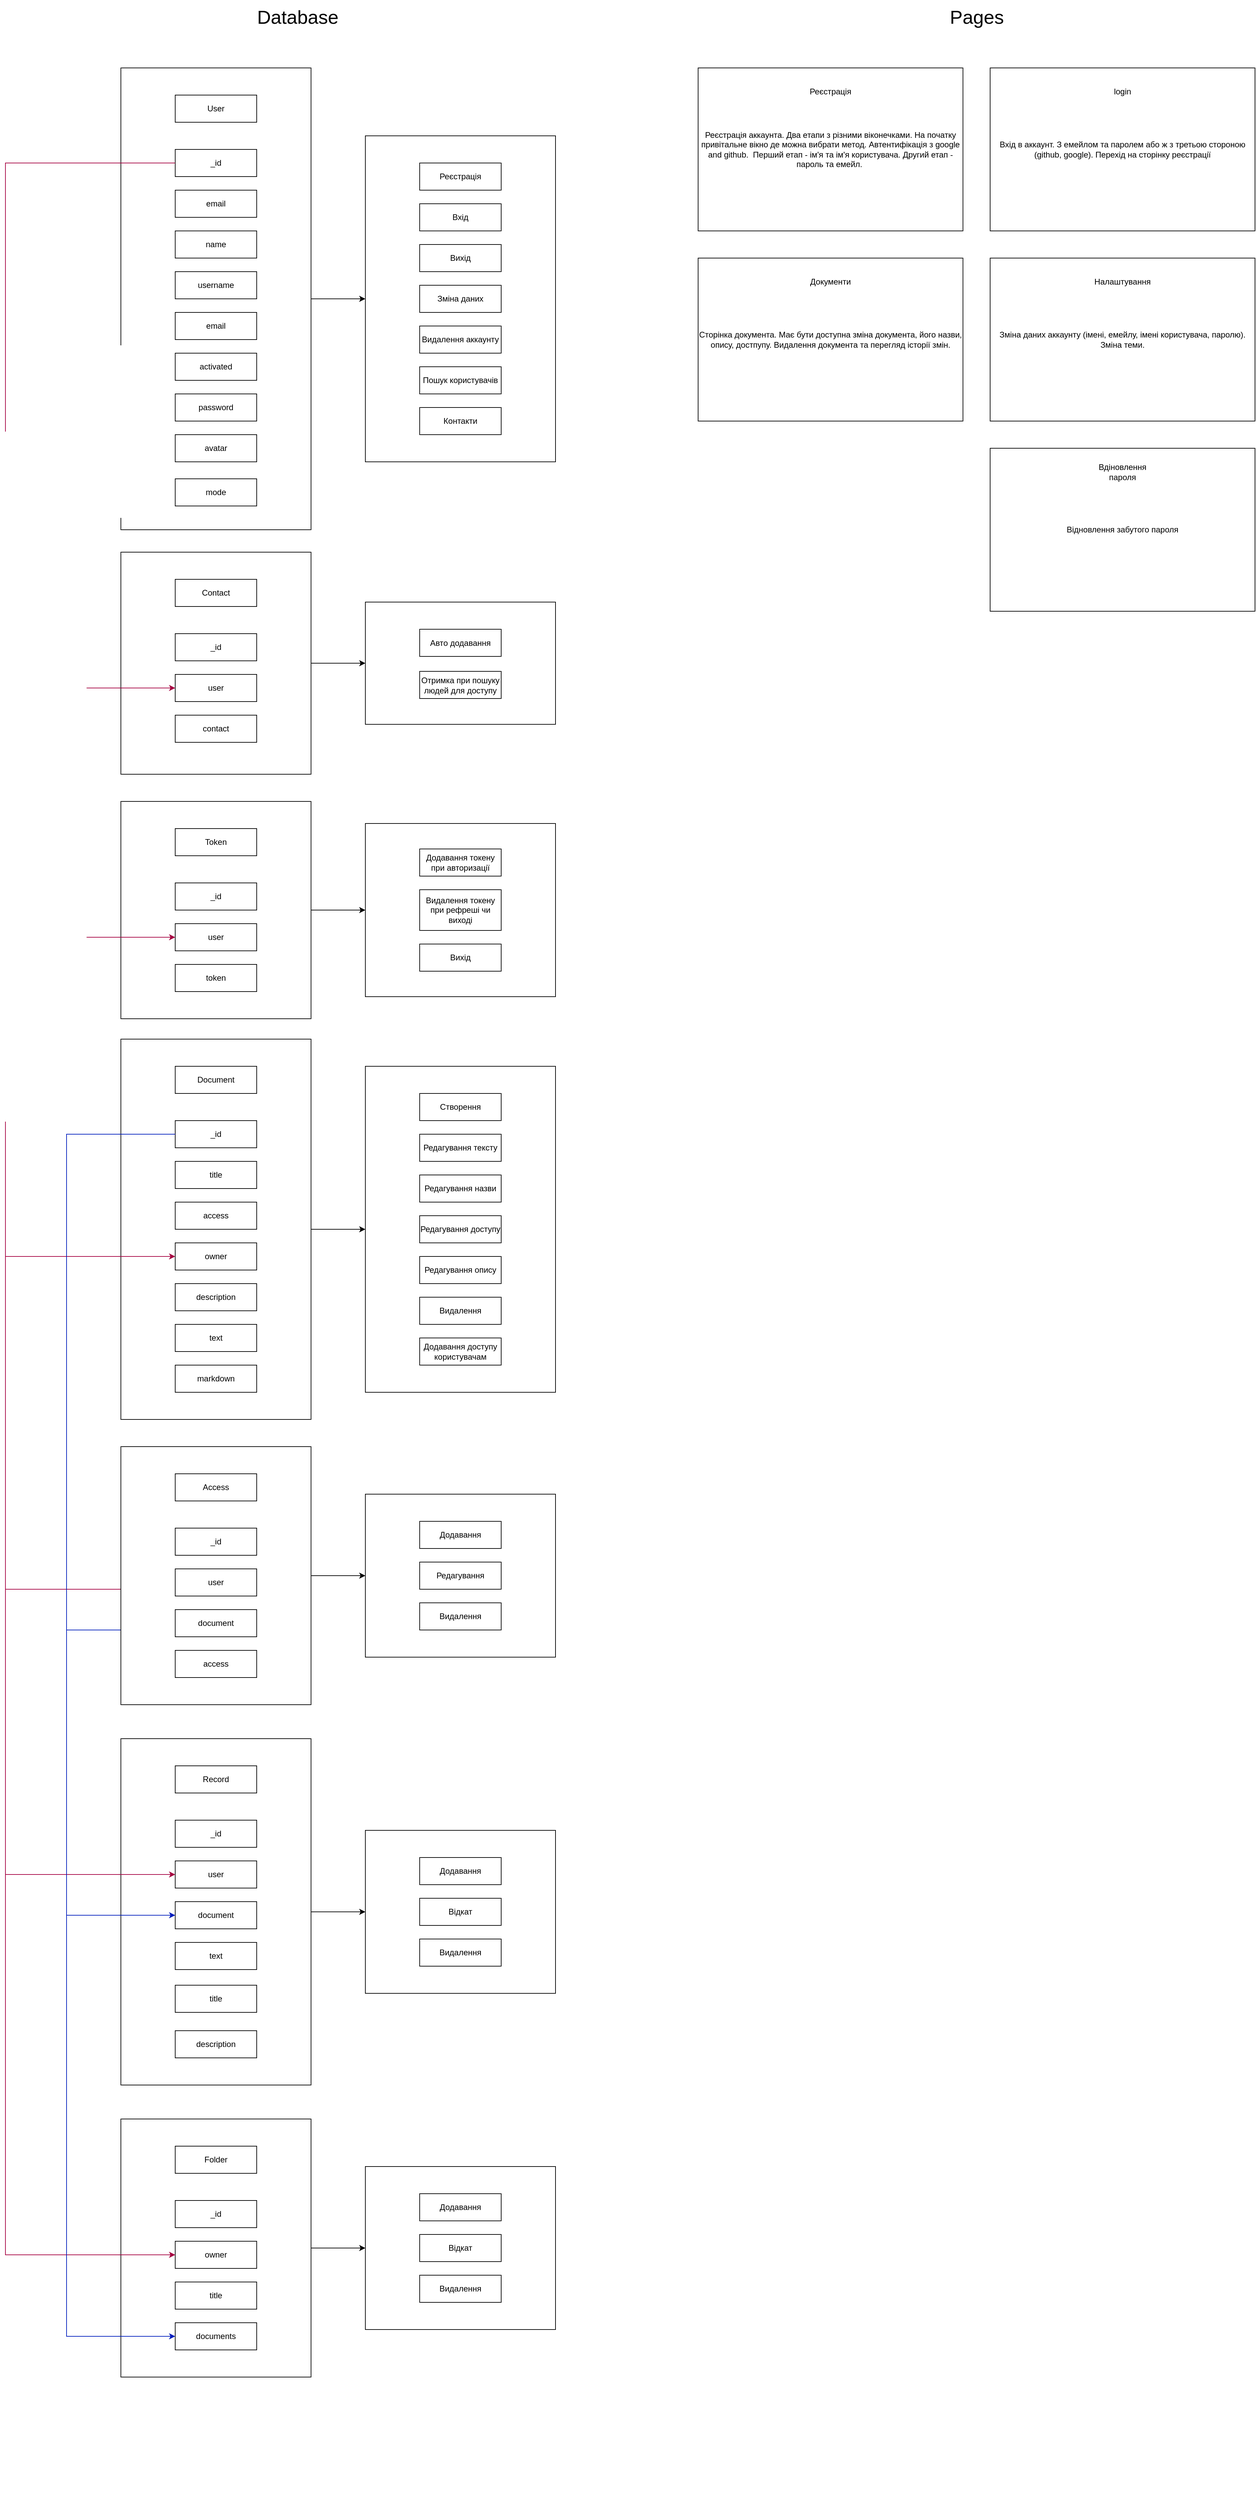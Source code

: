 <mxfile version="21.5.0" type="github">
  <diagram name="Сторінка-1" id="4nsPiJMsG7fjH1k0Aepe">
    <mxGraphModel dx="6077" dy="4074" grid="1" gridSize="10" guides="1" tooltips="1" connect="1" arrows="1" fold="1" page="1" pageScale="1" pageWidth="827" pageHeight="1169" math="0" shadow="0">
      <root>
        <mxCell id="0" />
        <mxCell id="1" parent="0" />
        <mxCell id="kGTJ_FDY-_hj6c9UGdYr-21" style="edgeStyle=orthogonalEdgeStyle;rounded=0;orthogonalLoop=1;jettySize=auto;html=1;exitX=1;exitY=0.5;exitDx=0;exitDy=0;entryX=0;entryY=0.5;entryDx=0;entryDy=0;" parent="1" source="kGTJ_FDY-_hj6c9UGdYr-20" target="kGTJ_FDY-_hj6c9UGdYr-18" edge="1">
          <mxGeometry relative="1" as="geometry" />
        </mxCell>
        <mxCell id="kGTJ_FDY-_hj6c9UGdYr-22" style="edgeStyle=orthogonalEdgeStyle;rounded=0;orthogonalLoop=1;jettySize=auto;html=1;exitX=1;exitY=0.5;exitDx=0;exitDy=0;entryX=0;entryY=0.5;entryDx=0;entryDy=0;" parent="1" source="kGTJ_FDY-_hj6c9UGdYr-23" target="kGTJ_FDY-_hj6c9UGdYr-24" edge="1">
          <mxGeometry relative="1" as="geometry" />
        </mxCell>
        <mxCell id="kGTJ_FDY-_hj6c9UGdYr-41" value="" style="group" parent="1" vertex="1" connectable="0">
          <mxGeometry x="200" y="180" width="280" height="480" as="geometry" />
        </mxCell>
        <mxCell id="kGTJ_FDY-_hj6c9UGdYr-18" value="" style="rounded=0;whiteSpace=wrap;html=1;" parent="kGTJ_FDY-_hj6c9UGdYr-41" vertex="1">
          <mxGeometry width="280" height="480" as="geometry" />
        </mxCell>
        <mxCell id="kGTJ_FDY-_hj6c9UGdYr-1" value="Реєстрація" style="rounded=0;whiteSpace=wrap;html=1;" parent="kGTJ_FDY-_hj6c9UGdYr-41" vertex="1">
          <mxGeometry x="80" y="40" width="120" height="40" as="geometry" />
        </mxCell>
        <mxCell id="kGTJ_FDY-_hj6c9UGdYr-2" value="Вхід" style="rounded=0;whiteSpace=wrap;html=1;" parent="kGTJ_FDY-_hj6c9UGdYr-41" vertex="1">
          <mxGeometry x="80" y="100" width="120" height="40" as="geometry" />
        </mxCell>
        <mxCell id="kGTJ_FDY-_hj6c9UGdYr-3" value="Вихід" style="rounded=0;whiteSpace=wrap;html=1;" parent="kGTJ_FDY-_hj6c9UGdYr-41" vertex="1">
          <mxGeometry x="80" y="160" width="120" height="40" as="geometry" />
        </mxCell>
        <mxCell id="kGTJ_FDY-_hj6c9UGdYr-4" value="Зміна даних" style="rounded=0;whiteSpace=wrap;html=1;" parent="kGTJ_FDY-_hj6c9UGdYr-41" vertex="1">
          <mxGeometry x="80" y="220" width="120" height="40" as="geometry" />
        </mxCell>
        <mxCell id="kGTJ_FDY-_hj6c9UGdYr-11" value="Пошук користувачів" style="rounded=0;whiteSpace=wrap;html=1;" parent="kGTJ_FDY-_hj6c9UGdYr-41" vertex="1">
          <mxGeometry x="80" y="340" width="120" height="40" as="geometry" />
        </mxCell>
        <mxCell id="kGTJ_FDY-_hj6c9UGdYr-15" value="Видалення аккаунту" style="rounded=0;whiteSpace=wrap;html=1;" parent="kGTJ_FDY-_hj6c9UGdYr-41" vertex="1">
          <mxGeometry x="80" y="280" width="120" height="40" as="geometry" />
        </mxCell>
        <mxCell id="kGTJ_FDY-_hj6c9UGdYr-16" value="Контакти" style="rounded=0;whiteSpace=wrap;html=1;" parent="kGTJ_FDY-_hj6c9UGdYr-41" vertex="1">
          <mxGeometry x="80" y="400" width="120" height="40" as="geometry" />
        </mxCell>
        <mxCell id="kGTJ_FDY-_hj6c9UGdYr-42" value="" style="group" parent="1" vertex="1" connectable="0">
          <mxGeometry x="-160" y="80" width="280" height="690" as="geometry" />
        </mxCell>
        <mxCell id="kGTJ_FDY-_hj6c9UGdYr-20" value="" style="rounded=0;whiteSpace=wrap;html=1;" parent="kGTJ_FDY-_hj6c9UGdYr-42" vertex="1">
          <mxGeometry width="280" height="680" as="geometry" />
        </mxCell>
        <mxCell id="kGTJ_FDY-_hj6c9UGdYr-5" value="User" style="rounded=0;whiteSpace=wrap;html=1;" parent="kGTJ_FDY-_hj6c9UGdYr-42" vertex="1">
          <mxGeometry x="80" y="40" width="120" height="40" as="geometry" />
        </mxCell>
        <mxCell id="kGTJ_FDY-_hj6c9UGdYr-6" value="email" style="rounded=0;whiteSpace=wrap;html=1;" parent="kGTJ_FDY-_hj6c9UGdYr-42" vertex="1">
          <mxGeometry x="80" y="180" width="120" height="40" as="geometry" />
        </mxCell>
        <mxCell id="kGTJ_FDY-_hj6c9UGdYr-7" value="name" style="rounded=0;whiteSpace=wrap;html=1;" parent="kGTJ_FDY-_hj6c9UGdYr-42" vertex="1">
          <mxGeometry x="80" y="240" width="120" height="40" as="geometry" />
        </mxCell>
        <mxCell id="kGTJ_FDY-_hj6c9UGdYr-8" value="username" style="rounded=0;whiteSpace=wrap;html=1;" parent="kGTJ_FDY-_hj6c9UGdYr-42" vertex="1">
          <mxGeometry x="80" y="300" width="120" height="40" as="geometry" />
        </mxCell>
        <mxCell id="kGTJ_FDY-_hj6c9UGdYr-9" value="email" style="rounded=0;whiteSpace=wrap;html=1;" parent="kGTJ_FDY-_hj6c9UGdYr-42" vertex="1">
          <mxGeometry x="80" y="360" width="120" height="40" as="geometry" />
        </mxCell>
        <mxCell id="kGTJ_FDY-_hj6c9UGdYr-10" value="activated" style="rounded=0;whiteSpace=wrap;html=1;" parent="kGTJ_FDY-_hj6c9UGdYr-42" vertex="1">
          <mxGeometry x="80" y="420" width="120" height="40" as="geometry" />
        </mxCell>
        <mxCell id="kGTJ_FDY-_hj6c9UGdYr-14" value="password" style="rounded=0;whiteSpace=wrap;html=1;" parent="kGTJ_FDY-_hj6c9UGdYr-42" vertex="1">
          <mxGeometry x="80" y="480" width="120" height="40" as="geometry" />
        </mxCell>
        <mxCell id="kGTJ_FDY-_hj6c9UGdYr-17" value="_id" style="rounded=0;whiteSpace=wrap;html=1;" parent="kGTJ_FDY-_hj6c9UGdYr-42" vertex="1">
          <mxGeometry x="80" y="120" width="120" height="40" as="geometry" />
        </mxCell>
        <mxCell id="kGTJ_FDY-_hj6c9UGdYr-40" value="avatar" style="rounded=0;whiteSpace=wrap;html=1;" parent="kGTJ_FDY-_hj6c9UGdYr-42" vertex="1">
          <mxGeometry x="80" y="540" width="120" height="40" as="geometry" />
        </mxCell>
        <mxCell id="kGTJ_FDY-_hj6c9UGdYr-98" value="mode" style="rounded=0;whiteSpace=wrap;html=1;" parent="kGTJ_FDY-_hj6c9UGdYr-42" vertex="1">
          <mxGeometry x="80" y="605" width="120" height="40" as="geometry" />
        </mxCell>
        <mxCell id="kGTJ_FDY-_hj6c9UGdYr-43" value="" style="group" parent="1" vertex="1" connectable="0">
          <mxGeometry x="200" y="866.5" width="280" height="180" as="geometry" />
        </mxCell>
        <mxCell id="kGTJ_FDY-_hj6c9UGdYr-24" value="" style="rounded=0;whiteSpace=wrap;html=1;" parent="kGTJ_FDY-_hj6c9UGdYr-43" vertex="1">
          <mxGeometry width="280" height="180" as="geometry" />
        </mxCell>
        <mxCell id="kGTJ_FDY-_hj6c9UGdYr-25" value="Авто додавання" style="rounded=0;whiteSpace=wrap;html=1;" parent="kGTJ_FDY-_hj6c9UGdYr-43" vertex="1">
          <mxGeometry x="80" y="40" width="120" height="40" as="geometry" />
        </mxCell>
        <mxCell id="kGTJ_FDY-_hj6c9UGdYr-157" value="Отримка при пошуку людей для доступу" style="rounded=0;whiteSpace=wrap;html=1;" parent="kGTJ_FDY-_hj6c9UGdYr-43" vertex="1">
          <mxGeometry x="80" y="102" width="120" height="40" as="geometry" />
        </mxCell>
        <mxCell id="kGTJ_FDY-_hj6c9UGdYr-44" value="" style="group" parent="1" vertex="1" connectable="0">
          <mxGeometry x="-160" y="793" width="280" height="327" as="geometry" />
        </mxCell>
        <mxCell id="kGTJ_FDY-_hj6c9UGdYr-23" value="" style="rounded=0;whiteSpace=wrap;html=1;" parent="kGTJ_FDY-_hj6c9UGdYr-44" vertex="1">
          <mxGeometry width="280" height="327" as="geometry" />
        </mxCell>
        <mxCell id="kGTJ_FDY-_hj6c9UGdYr-29" value="Contact" style="rounded=0;whiteSpace=wrap;html=1;" parent="kGTJ_FDY-_hj6c9UGdYr-44" vertex="1">
          <mxGeometry x="80" y="40" width="120" height="40" as="geometry" />
        </mxCell>
        <mxCell id="kGTJ_FDY-_hj6c9UGdYr-30" value="user" style="rounded=0;whiteSpace=wrap;html=1;" parent="kGTJ_FDY-_hj6c9UGdYr-44" vertex="1">
          <mxGeometry x="80" y="180" width="120" height="40" as="geometry" />
        </mxCell>
        <mxCell id="kGTJ_FDY-_hj6c9UGdYr-31" value="contact" style="rounded=0;whiteSpace=wrap;html=1;" parent="kGTJ_FDY-_hj6c9UGdYr-44" vertex="1">
          <mxGeometry x="80" y="240" width="120" height="40" as="geometry" />
        </mxCell>
        <mxCell id="kGTJ_FDY-_hj6c9UGdYr-39" value="_id" style="rounded=0;whiteSpace=wrap;html=1;" parent="kGTJ_FDY-_hj6c9UGdYr-44" vertex="1">
          <mxGeometry x="80" y="120" width="120" height="40" as="geometry" />
        </mxCell>
        <mxCell id="kGTJ_FDY-_hj6c9UGdYr-55" style="edgeStyle=orthogonalEdgeStyle;rounded=0;orthogonalLoop=1;jettySize=auto;html=1;exitX=1;exitY=0.5;exitDx=0;exitDy=0;entryX=0;entryY=0.5;entryDx=0;entryDy=0;" parent="1" source="kGTJ_FDY-_hj6c9UGdYr-66" target="kGTJ_FDY-_hj6c9UGdYr-57" edge="1">
          <mxGeometry relative="1" as="geometry" />
        </mxCell>
        <mxCell id="kGTJ_FDY-_hj6c9UGdYr-65" value="ac" style="group" parent="1" vertex="1" connectable="0">
          <mxGeometry x="-160" y="1160" width="280" height="620" as="geometry" />
        </mxCell>
        <mxCell id="kGTJ_FDY-_hj6c9UGdYr-66" value="" style="rounded=0;whiteSpace=wrap;html=1;" parent="kGTJ_FDY-_hj6c9UGdYr-65" vertex="1">
          <mxGeometry width="280" height="320" as="geometry" />
        </mxCell>
        <mxCell id="kGTJ_FDY-_hj6c9UGdYr-67" value="Token" style="rounded=0;whiteSpace=wrap;html=1;" parent="kGTJ_FDY-_hj6c9UGdYr-65" vertex="1">
          <mxGeometry x="80" y="40" width="120" height="40" as="geometry" />
        </mxCell>
        <mxCell id="kGTJ_FDY-_hj6c9UGdYr-68" value="user" style="rounded=0;whiteSpace=wrap;html=1;" parent="kGTJ_FDY-_hj6c9UGdYr-65" vertex="1">
          <mxGeometry x="80" y="180" width="120" height="40" as="geometry" />
        </mxCell>
        <mxCell id="kGTJ_FDY-_hj6c9UGdYr-69" value="token" style="rounded=0;whiteSpace=wrap;html=1;" parent="kGTJ_FDY-_hj6c9UGdYr-65" vertex="1">
          <mxGeometry x="80" y="240" width="120" height="40" as="geometry" />
        </mxCell>
        <mxCell id="kGTJ_FDY-_hj6c9UGdYr-74" value="_id" style="rounded=0;whiteSpace=wrap;html=1;" parent="kGTJ_FDY-_hj6c9UGdYr-65" vertex="1">
          <mxGeometry x="80" y="120" width="120" height="40" as="geometry" />
        </mxCell>
        <mxCell id="kGTJ_FDY-_hj6c9UGdYr-78" value="" style="group" parent="1" vertex="1" connectable="0">
          <mxGeometry x="200" y="1550" width="280" height="480" as="geometry" />
        </mxCell>
        <mxCell id="kGTJ_FDY-_hj6c9UGdYr-79" value="" style="rounded=0;whiteSpace=wrap;html=1;" parent="kGTJ_FDY-_hj6c9UGdYr-78" vertex="1">
          <mxGeometry width="280" height="480" as="geometry" />
        </mxCell>
        <mxCell id="kGTJ_FDY-_hj6c9UGdYr-80" value="Створення" style="rounded=0;whiteSpace=wrap;html=1;" parent="kGTJ_FDY-_hj6c9UGdYr-78" vertex="1">
          <mxGeometry x="80" y="40" width="120" height="40" as="geometry" />
        </mxCell>
        <mxCell id="kGTJ_FDY-_hj6c9UGdYr-81" value="Редагування тексту" style="rounded=0;whiteSpace=wrap;html=1;" parent="kGTJ_FDY-_hj6c9UGdYr-78" vertex="1">
          <mxGeometry x="80" y="100" width="120" height="40" as="geometry" />
        </mxCell>
        <mxCell id="kGTJ_FDY-_hj6c9UGdYr-82" value="Редагування назви" style="rounded=0;whiteSpace=wrap;html=1;" parent="kGTJ_FDY-_hj6c9UGdYr-78" vertex="1">
          <mxGeometry x="80" y="160" width="120" height="40" as="geometry" />
        </mxCell>
        <mxCell id="kGTJ_FDY-_hj6c9UGdYr-83" value="Редагування доступу" style="rounded=0;whiteSpace=wrap;html=1;" parent="kGTJ_FDY-_hj6c9UGdYr-78" vertex="1">
          <mxGeometry x="80" y="220" width="120" height="40" as="geometry" />
        </mxCell>
        <mxCell id="kGTJ_FDY-_hj6c9UGdYr-84" value="Видалення" style="rounded=0;whiteSpace=wrap;html=1;" parent="kGTJ_FDY-_hj6c9UGdYr-78" vertex="1">
          <mxGeometry x="80" y="340" width="120" height="40" as="geometry" />
        </mxCell>
        <mxCell id="kGTJ_FDY-_hj6c9UGdYr-85" value="Редагування опису" style="rounded=0;whiteSpace=wrap;html=1;" parent="kGTJ_FDY-_hj6c9UGdYr-78" vertex="1">
          <mxGeometry x="80" y="280" width="120" height="40" as="geometry" />
        </mxCell>
        <mxCell id="kGTJ_FDY-_hj6c9UGdYr-86" value="Додавання доступу користувачам" style="rounded=0;whiteSpace=wrap;html=1;" parent="kGTJ_FDY-_hj6c9UGdYr-78" vertex="1">
          <mxGeometry x="80" y="400" width="120" height="40" as="geometry" />
        </mxCell>
        <mxCell id="kGTJ_FDY-_hj6c9UGdYr-87" value="" style="group" parent="1" vertex="1" connectable="0">
          <mxGeometry x="-160" y="1510" width="280" height="620" as="geometry" />
        </mxCell>
        <mxCell id="kGTJ_FDY-_hj6c9UGdYr-88" value="" style="rounded=0;whiteSpace=wrap;html=1;" parent="kGTJ_FDY-_hj6c9UGdYr-87" vertex="1">
          <mxGeometry width="280" height="560" as="geometry" />
        </mxCell>
        <mxCell id="kGTJ_FDY-_hj6c9UGdYr-89" value="Document" style="rounded=0;whiteSpace=wrap;html=1;" parent="kGTJ_FDY-_hj6c9UGdYr-87" vertex="1">
          <mxGeometry x="80" y="40" width="120" height="40" as="geometry" />
        </mxCell>
        <mxCell id="kGTJ_FDY-_hj6c9UGdYr-90" value="title" style="rounded=0;whiteSpace=wrap;html=1;" parent="kGTJ_FDY-_hj6c9UGdYr-87" vertex="1">
          <mxGeometry x="80" y="180" width="120" height="40" as="geometry" />
        </mxCell>
        <mxCell id="kGTJ_FDY-_hj6c9UGdYr-91" value="access" style="rounded=0;whiteSpace=wrap;html=1;" parent="kGTJ_FDY-_hj6c9UGdYr-87" vertex="1">
          <mxGeometry x="80" y="240" width="120" height="40" as="geometry" />
        </mxCell>
        <mxCell id="kGTJ_FDY-_hj6c9UGdYr-92" value="owner" style="rounded=0;whiteSpace=wrap;html=1;" parent="kGTJ_FDY-_hj6c9UGdYr-87" vertex="1">
          <mxGeometry x="80" y="300" width="120" height="40" as="geometry" />
        </mxCell>
        <mxCell id="kGTJ_FDY-_hj6c9UGdYr-93" value="description" style="rounded=0;whiteSpace=wrap;html=1;" parent="kGTJ_FDY-_hj6c9UGdYr-87" vertex="1">
          <mxGeometry x="80" y="360" width="120" height="40" as="geometry" />
        </mxCell>
        <mxCell id="kGTJ_FDY-_hj6c9UGdYr-94" value="text" style="rounded=0;whiteSpace=wrap;html=1;" parent="kGTJ_FDY-_hj6c9UGdYr-87" vertex="1">
          <mxGeometry x="80" y="420" width="120" height="40" as="geometry" />
        </mxCell>
        <mxCell id="kGTJ_FDY-_hj6c9UGdYr-95" value="markdown" style="rounded=0;whiteSpace=wrap;html=1;" parent="kGTJ_FDY-_hj6c9UGdYr-87" vertex="1">
          <mxGeometry x="80" y="480" width="120" height="40" as="geometry" />
        </mxCell>
        <mxCell id="kGTJ_FDY-_hj6c9UGdYr-96" value="_id" style="rounded=0;whiteSpace=wrap;html=1;" parent="kGTJ_FDY-_hj6c9UGdYr-87" vertex="1">
          <mxGeometry x="80" y="120" width="120" height="40" as="geometry" />
        </mxCell>
        <mxCell id="kGTJ_FDY-_hj6c9UGdYr-77" style="edgeStyle=orthogonalEdgeStyle;rounded=0;orthogonalLoop=1;jettySize=auto;html=1;exitX=1;exitY=0.5;exitDx=0;exitDy=0;entryX=0;entryY=0.5;entryDx=0;entryDy=0;" parent="1" source="kGTJ_FDY-_hj6c9UGdYr-88" target="kGTJ_FDY-_hj6c9UGdYr-79" edge="1">
          <mxGeometry relative="1" as="geometry" />
        </mxCell>
        <mxCell id="kGTJ_FDY-_hj6c9UGdYr-103" value="" style="group" parent="1" vertex="1" connectable="0">
          <mxGeometry x="200" y="1192.5" width="280" height="255" as="geometry" />
        </mxCell>
        <mxCell id="kGTJ_FDY-_hj6c9UGdYr-57" value="" style="rounded=0;whiteSpace=wrap;html=1;" parent="kGTJ_FDY-_hj6c9UGdYr-103" vertex="1">
          <mxGeometry width="280" height="255" as="geometry" />
        </mxCell>
        <mxCell id="kGTJ_FDY-_hj6c9UGdYr-58" value="Додавання токену при авторизації" style="rounded=0;whiteSpace=wrap;html=1;" parent="kGTJ_FDY-_hj6c9UGdYr-103" vertex="1">
          <mxGeometry x="80" y="37.5" width="120" height="40" as="geometry" />
        </mxCell>
        <mxCell id="kGTJ_FDY-_hj6c9UGdYr-59" value="Видалення токену при рефреші чи виході" style="rounded=0;whiteSpace=wrap;html=1;" parent="kGTJ_FDY-_hj6c9UGdYr-103" vertex="1">
          <mxGeometry x="80" y="97.5" width="120" height="60" as="geometry" />
        </mxCell>
        <mxCell id="kGTJ_FDY-_hj6c9UGdYr-60" value="Вихід" style="rounded=0;whiteSpace=wrap;html=1;" parent="kGTJ_FDY-_hj6c9UGdYr-103" vertex="1">
          <mxGeometry x="80" y="177.5" width="120" height="40" as="geometry" />
        </mxCell>
        <mxCell id="kGTJ_FDY-_hj6c9UGdYr-124" style="edgeStyle=orthogonalEdgeStyle;rounded=0;orthogonalLoop=1;jettySize=auto;html=1;exitX=0;exitY=0.5;exitDx=0;exitDy=0;entryX=0;entryY=0.5;entryDx=0;entryDy=0;fillColor=#d80073;strokeColor=#A50040;" parent="1" source="kGTJ_FDY-_hj6c9UGdYr-17" target="kGTJ_FDY-_hj6c9UGdYr-30" edge="1">
          <mxGeometry relative="1" as="geometry">
            <Array as="points">
              <mxPoint x="-330" y="220" />
              <mxPoint x="-330" y="993" />
            </Array>
          </mxGeometry>
        </mxCell>
        <mxCell id="kGTJ_FDY-_hj6c9UGdYr-125" style="edgeStyle=orthogonalEdgeStyle;rounded=0;orthogonalLoop=1;jettySize=auto;html=1;exitX=0;exitY=0.5;exitDx=0;exitDy=0;entryX=0;entryY=0.5;entryDx=0;entryDy=0;fillColor=#d80073;strokeColor=#A50040;" parent="1" source="kGTJ_FDY-_hj6c9UGdYr-17" target="kGTJ_FDY-_hj6c9UGdYr-68" edge="1">
          <mxGeometry relative="1" as="geometry">
            <Array as="points">
              <mxPoint x="-330" y="220" />
              <mxPoint x="-330" y="1360" />
            </Array>
          </mxGeometry>
        </mxCell>
        <mxCell id="kGTJ_FDY-_hj6c9UGdYr-126" style="edgeStyle=orthogonalEdgeStyle;rounded=0;orthogonalLoop=1;jettySize=auto;html=1;exitX=0;exitY=0.5;exitDx=0;exitDy=0;entryX=0;entryY=0.5;entryDx=0;entryDy=0;fillColor=#d80073;strokeColor=#A50040;" parent="1" source="kGTJ_FDY-_hj6c9UGdYr-17" target="kGTJ_FDY-_hj6c9UGdYr-92" edge="1">
          <mxGeometry relative="1" as="geometry">
            <Array as="points">
              <mxPoint x="-330" y="220" />
              <mxPoint x="-330" y="1830" />
            </Array>
          </mxGeometry>
        </mxCell>
        <mxCell id="kGTJ_FDY-_hj6c9UGdYr-127" style="edgeStyle=orthogonalEdgeStyle;rounded=0;orthogonalLoop=1;jettySize=auto;html=1;exitX=0;exitY=0.5;exitDx=0;exitDy=0;entryX=0;entryY=0.5;entryDx=0;entryDy=0;fillColor=#d80073;strokeColor=#A50040;" parent="1" source="kGTJ_FDY-_hj6c9UGdYr-17" target="kGTJ_FDY-_hj6c9UGdYr-116" edge="1">
          <mxGeometry relative="1" as="geometry">
            <Array as="points">
              <mxPoint x="-330" y="220" />
              <mxPoint x="-330" y="2320" />
            </Array>
          </mxGeometry>
        </mxCell>
        <mxCell id="kGTJ_FDY-_hj6c9UGdYr-128" style="edgeStyle=orthogonalEdgeStyle;rounded=0;orthogonalLoop=1;jettySize=auto;html=1;exitX=0;exitY=0.5;exitDx=0;exitDy=0;entryX=0;entryY=0.5;entryDx=0;entryDy=0;fillColor=#0050ef;strokeColor=#001DBC;" parent="1" source="kGTJ_FDY-_hj6c9UGdYr-96" target="kGTJ_FDY-_hj6c9UGdYr-117" edge="1">
          <mxGeometry relative="1" as="geometry">
            <Array as="points">
              <mxPoint x="-240" y="1650" />
              <mxPoint x="-240" y="2380" />
            </Array>
          </mxGeometry>
        </mxCell>
        <mxCell id="kGTJ_FDY-_hj6c9UGdYr-123" style="edgeStyle=orthogonalEdgeStyle;rounded=0;orthogonalLoop=1;jettySize=auto;html=1;exitX=1;exitY=0.5;exitDx=0;exitDy=0;entryX=0;entryY=0.5;entryDx=0;entryDy=0;" parent="1" source="kGTJ_FDY-_hj6c9UGdYr-114" target="kGTJ_FDY-_hj6c9UGdYr-105" edge="1">
          <mxGeometry relative="1" as="geometry" />
        </mxCell>
        <mxCell id="kGTJ_FDY-_hj6c9UGdYr-139" style="edgeStyle=orthogonalEdgeStyle;rounded=0;orthogonalLoop=1;jettySize=auto;html=1;exitX=1;exitY=0.5;exitDx=0;exitDy=0;entryX=0;entryY=0.5;entryDx=0;entryDy=0;" parent="1" source="kGTJ_FDY-_hj6c9UGdYr-133" target="kGTJ_FDY-_hj6c9UGdYr-129" edge="1">
          <mxGeometry relative="1" as="geometry" />
        </mxCell>
        <mxCell id="kGTJ_FDY-_hj6c9UGdYr-143" value="" style="group" parent="1" vertex="1" connectable="0">
          <mxGeometry x="200" y="2675" width="280" height="240" as="geometry" />
        </mxCell>
        <mxCell id="kGTJ_FDY-_hj6c9UGdYr-129" value="" style="rounded=0;whiteSpace=wrap;html=1;" parent="kGTJ_FDY-_hj6c9UGdYr-143" vertex="1">
          <mxGeometry width="280" height="240" as="geometry" />
        </mxCell>
        <mxCell id="kGTJ_FDY-_hj6c9UGdYr-130" value="Додавання" style="rounded=0;whiteSpace=wrap;html=1;" parent="kGTJ_FDY-_hj6c9UGdYr-143" vertex="1">
          <mxGeometry x="80" y="40" width="120" height="40" as="geometry" />
        </mxCell>
        <mxCell id="kGTJ_FDY-_hj6c9UGdYr-131" value="Відкат" style="rounded=0;whiteSpace=wrap;html=1;" parent="kGTJ_FDY-_hj6c9UGdYr-143" vertex="1">
          <mxGeometry x="80" y="100" width="120" height="40" as="geometry" />
        </mxCell>
        <mxCell id="kGTJ_FDY-_hj6c9UGdYr-132" value="Видалення" style="rounded=0;whiteSpace=wrap;html=1;" parent="kGTJ_FDY-_hj6c9UGdYr-143" vertex="1">
          <mxGeometry x="80" y="160" width="120" height="40" as="geometry" />
        </mxCell>
        <mxCell id="kGTJ_FDY-_hj6c9UGdYr-144" value="" style="group" parent="1" vertex="1" connectable="0">
          <mxGeometry x="-160" y="2540" width="280" height="560" as="geometry" />
        </mxCell>
        <mxCell id="kGTJ_FDY-_hj6c9UGdYr-140" value="markdown" style="rounded=0;whiteSpace=wrap;html=1;" parent="kGTJ_FDY-_hj6c9UGdYr-144" vertex="1">
          <mxGeometry x="80" y="370" width="120" height="40" as="geometry" />
        </mxCell>
        <mxCell id="kGTJ_FDY-_hj6c9UGdYr-141" value="title" style="rounded=0;whiteSpace=wrap;html=1;" parent="kGTJ_FDY-_hj6c9UGdYr-144" vertex="1">
          <mxGeometry x="80" y="430" width="120" height="40" as="geometry" />
        </mxCell>
        <mxCell id="kGTJ_FDY-_hj6c9UGdYr-133" value="" style="rounded=0;whiteSpace=wrap;html=1;" parent="kGTJ_FDY-_hj6c9UGdYr-144" vertex="1">
          <mxGeometry width="280" height="510" as="geometry" />
        </mxCell>
        <mxCell id="kGTJ_FDY-_hj6c9UGdYr-134" value="Record" style="rounded=0;whiteSpace=wrap;html=1;" parent="kGTJ_FDY-_hj6c9UGdYr-144" vertex="1">
          <mxGeometry x="80" y="40" width="120" height="40" as="geometry" />
        </mxCell>
        <mxCell id="kGTJ_FDY-_hj6c9UGdYr-135" value="user" style="rounded=0;whiteSpace=wrap;html=1;" parent="kGTJ_FDY-_hj6c9UGdYr-144" vertex="1">
          <mxGeometry x="80" y="180" width="120" height="40" as="geometry" />
        </mxCell>
        <mxCell id="kGTJ_FDY-_hj6c9UGdYr-136" value="document" style="rounded=0;whiteSpace=wrap;html=1;" parent="kGTJ_FDY-_hj6c9UGdYr-144" vertex="1">
          <mxGeometry x="80" y="240" width="120" height="40" as="geometry" />
        </mxCell>
        <mxCell id="kGTJ_FDY-_hj6c9UGdYr-137" value="text" style="rounded=0;whiteSpace=wrap;html=1;" parent="kGTJ_FDY-_hj6c9UGdYr-144" vertex="1">
          <mxGeometry x="80" y="300" width="120" height="40" as="geometry" />
        </mxCell>
        <mxCell id="kGTJ_FDY-_hj6c9UGdYr-138" value="_id" style="rounded=0;whiteSpace=wrap;html=1;" parent="kGTJ_FDY-_hj6c9UGdYr-144" vertex="1">
          <mxGeometry x="80" y="120" width="120" height="40" as="geometry" />
        </mxCell>
        <mxCell id="kGTJ_FDY-_hj6c9UGdYr-147" value="title" style="rounded=0;whiteSpace=wrap;html=1;" parent="kGTJ_FDY-_hj6c9UGdYr-144" vertex="1">
          <mxGeometry x="80" y="363" width="120" height="40" as="geometry" />
        </mxCell>
        <mxCell id="kGTJ_FDY-_hj6c9UGdYr-151" value="description" style="rounded=0;whiteSpace=wrap;html=1;" parent="kGTJ_FDY-_hj6c9UGdYr-144" vertex="1">
          <mxGeometry x="80" y="430" width="120" height="40" as="geometry" />
        </mxCell>
        <mxCell id="kGTJ_FDY-_hj6c9UGdYr-145" value="" style="group" parent="1" vertex="1" connectable="0">
          <mxGeometry x="200" y="2180" width="280" height="240" as="geometry" />
        </mxCell>
        <mxCell id="kGTJ_FDY-_hj6c9UGdYr-105" value="" style="rounded=0;whiteSpace=wrap;html=1;" parent="kGTJ_FDY-_hj6c9UGdYr-145" vertex="1">
          <mxGeometry width="280" height="240" as="geometry" />
        </mxCell>
        <mxCell id="kGTJ_FDY-_hj6c9UGdYr-106" value="Додавання" style="rounded=0;whiteSpace=wrap;html=1;" parent="kGTJ_FDY-_hj6c9UGdYr-145" vertex="1">
          <mxGeometry x="80" y="40" width="120" height="40" as="geometry" />
        </mxCell>
        <mxCell id="kGTJ_FDY-_hj6c9UGdYr-107" value="Редагування" style="rounded=0;whiteSpace=wrap;html=1;" parent="kGTJ_FDY-_hj6c9UGdYr-145" vertex="1">
          <mxGeometry x="80" y="100" width="120" height="40" as="geometry" />
        </mxCell>
        <mxCell id="kGTJ_FDY-_hj6c9UGdYr-108" value="Видалення" style="rounded=0;whiteSpace=wrap;html=1;" parent="kGTJ_FDY-_hj6c9UGdYr-145" vertex="1">
          <mxGeometry x="80" y="160" width="120" height="40" as="geometry" />
        </mxCell>
        <mxCell id="kGTJ_FDY-_hj6c9UGdYr-146" value="" style="group" parent="1" vertex="1" connectable="0">
          <mxGeometry x="-160" y="2110" width="280" height="380" as="geometry" />
        </mxCell>
        <mxCell id="kGTJ_FDY-_hj6c9UGdYr-114" value="" style="rounded=0;whiteSpace=wrap;html=1;" parent="kGTJ_FDY-_hj6c9UGdYr-146" vertex="1">
          <mxGeometry width="280" height="380" as="geometry" />
        </mxCell>
        <mxCell id="kGTJ_FDY-_hj6c9UGdYr-115" value="Access" style="rounded=0;whiteSpace=wrap;html=1;" parent="kGTJ_FDY-_hj6c9UGdYr-146" vertex="1">
          <mxGeometry x="80" y="40" width="120" height="40" as="geometry" />
        </mxCell>
        <mxCell id="kGTJ_FDY-_hj6c9UGdYr-116" value="user" style="rounded=0;whiteSpace=wrap;html=1;" parent="kGTJ_FDY-_hj6c9UGdYr-146" vertex="1">
          <mxGeometry x="80" y="180" width="120" height="40" as="geometry" />
        </mxCell>
        <mxCell id="kGTJ_FDY-_hj6c9UGdYr-117" value="document" style="rounded=0;whiteSpace=wrap;html=1;" parent="kGTJ_FDY-_hj6c9UGdYr-146" vertex="1">
          <mxGeometry x="80" y="240" width="120" height="40" as="geometry" />
        </mxCell>
        <mxCell id="kGTJ_FDY-_hj6c9UGdYr-118" value="access" style="rounded=0;whiteSpace=wrap;html=1;" parent="kGTJ_FDY-_hj6c9UGdYr-146" vertex="1">
          <mxGeometry x="80" y="300" width="120" height="40" as="geometry" />
        </mxCell>
        <mxCell id="kGTJ_FDY-_hj6c9UGdYr-122" value="_id" style="rounded=0;whiteSpace=wrap;html=1;" parent="kGTJ_FDY-_hj6c9UGdYr-146" vertex="1">
          <mxGeometry x="80" y="120" width="120" height="40" as="geometry" />
        </mxCell>
        <mxCell id="kGTJ_FDY-_hj6c9UGdYr-152" style="edgeStyle=orthogonalEdgeStyle;rounded=0;orthogonalLoop=1;jettySize=auto;html=1;exitX=0;exitY=0.5;exitDx=0;exitDy=0;entryX=0;entryY=0.5;entryDx=0;entryDy=0;fillColor=#d80073;strokeColor=#A50040;" parent="1" source="kGTJ_FDY-_hj6c9UGdYr-17" target="kGTJ_FDY-_hj6c9UGdYr-135" edge="1">
          <mxGeometry relative="1" as="geometry">
            <Array as="points">
              <mxPoint x="-330" y="220" />
              <mxPoint x="-330" y="2740" />
            </Array>
          </mxGeometry>
        </mxCell>
        <mxCell id="kGTJ_FDY-_hj6c9UGdYr-153" style="edgeStyle=orthogonalEdgeStyle;rounded=0;orthogonalLoop=1;jettySize=auto;html=1;exitX=0;exitY=0.5;exitDx=0;exitDy=0;entryX=0;entryY=0.5;entryDx=0;entryDy=0;fillColor=#0050ef;strokeColor=#001DBC;" parent="1" source="kGTJ_FDY-_hj6c9UGdYr-96" target="kGTJ_FDY-_hj6c9UGdYr-136" edge="1">
          <mxGeometry relative="1" as="geometry">
            <Array as="points">
              <mxPoint x="-240" y="1650" />
              <mxPoint x="-240" y="2800" />
            </Array>
          </mxGeometry>
        </mxCell>
        <mxCell id="kGTJ_FDY-_hj6c9UGdYr-154" value="Database" style="text;html=1;align=center;verticalAlign=middle;resizable=0;points=[];autosize=1;strokeColor=none;fillColor=none;strokeWidth=7;fontSize=28;" parent="1" vertex="1">
          <mxGeometry x="30" y="-20" width="140" height="50" as="geometry" />
        </mxCell>
        <mxCell id="kGTJ_FDY-_hj6c9UGdYr-155" value="Pages" style="text;html=1;align=center;verticalAlign=middle;resizable=0;points=[];autosize=1;strokeColor=none;fillColor=none;strokeWidth=7;fontSize=28;" parent="1" vertex="1">
          <mxGeometry x="1050" y="-20" width="100" height="50" as="geometry" />
        </mxCell>
        <mxCell id="kGTJ_FDY-_hj6c9UGdYr-182" value="Вхід в аккаунт. З емейлом та паролем або ж з третьою стороною (github, google). Перехід на сторінку реєстрації" style="rounded=0;whiteSpace=wrap;html=1;" parent="1" vertex="1">
          <mxGeometry x="1120" y="80" width="390" height="240" as="geometry" />
        </mxCell>
        <mxCell id="kGTJ_FDY-_hj6c9UGdYr-183" value="login" style="text;html=1;strokeColor=none;fillColor=none;align=center;verticalAlign=middle;whiteSpace=wrap;rounded=0;" parent="1" vertex="1">
          <mxGeometry x="1285" y="100" width="60" height="30" as="geometry" />
        </mxCell>
        <mxCell id="kGTJ_FDY-_hj6c9UGdYr-184" value="Реєстрація аккаунта. Два етапи з різними віконечками. На початку привітальне вікно де можна вибрати метод. Автентифікація з google and github.&amp;nbsp; Перший етап - ім&#39;я та ім&#39;я користувача. Другий етап - пароль та емейл.&amp;nbsp;" style="rounded=0;whiteSpace=wrap;html=1;" parent="1" vertex="1">
          <mxGeometry x="690" y="80" width="390" height="240" as="geometry" />
        </mxCell>
        <mxCell id="kGTJ_FDY-_hj6c9UGdYr-185" value="Реєстрація" style="text;html=1;strokeColor=none;fillColor=none;align=center;verticalAlign=middle;whiteSpace=wrap;rounded=0;" parent="1" vertex="1">
          <mxGeometry x="855" y="100" width="60" height="30" as="geometry" />
        </mxCell>
        <mxCell id="kGTJ_FDY-_hj6c9UGdYr-186" value="Сторінка документа. Має бути доступна зміна документа, його назви, опису, достпупу. Видалення документа та перегляд історії змін." style="rounded=0;whiteSpace=wrap;html=1;" parent="1" vertex="1">
          <mxGeometry x="690" y="360" width="390" height="240" as="geometry" />
        </mxCell>
        <mxCell id="kGTJ_FDY-_hj6c9UGdYr-187" value="Документи" style="text;html=1;strokeColor=none;fillColor=none;align=center;verticalAlign=middle;whiteSpace=wrap;rounded=0;" parent="1" vertex="1">
          <mxGeometry x="855" y="380" width="60" height="30" as="geometry" />
        </mxCell>
        <mxCell id="kGTJ_FDY-_hj6c9UGdYr-188" value="Зміна даних аккаунту (імені, емейлу, імені користувача, паролю). Зміна теми." style="rounded=0;whiteSpace=wrap;html=1;" parent="1" vertex="1">
          <mxGeometry x="1120" y="360" width="390" height="240" as="geometry" />
        </mxCell>
        <mxCell id="kGTJ_FDY-_hj6c9UGdYr-189" value="Налаштування" style="text;html=1;strokeColor=none;fillColor=none;align=center;verticalAlign=middle;whiteSpace=wrap;rounded=0;" parent="1" vertex="1">
          <mxGeometry x="1285" y="380" width="60" height="30" as="geometry" />
        </mxCell>
        <mxCell id="kGTJ_FDY-_hj6c9UGdYr-190" value="Відновлення забутого пароля" style="rounded=0;whiteSpace=wrap;html=1;" parent="1" vertex="1">
          <mxGeometry x="1120" y="640" width="390" height="240" as="geometry" />
        </mxCell>
        <mxCell id="kGTJ_FDY-_hj6c9UGdYr-191" value="Вдіновлення пароля" style="text;html=1;strokeColor=none;fillColor=none;align=center;verticalAlign=middle;whiteSpace=wrap;rounded=0;" parent="1" vertex="1">
          <mxGeometry x="1285" y="660" width="60" height="30" as="geometry" />
        </mxCell>
        <mxCell id="sFxvRFcBsPtn0VqcifDw-4" style="edgeStyle=orthogonalEdgeStyle;rounded=0;orthogonalLoop=1;jettySize=auto;html=1;exitX=1;exitY=0.5;exitDx=0;exitDy=0;entryX=0;entryY=0.5;entryDx=0;entryDy=0;" edge="1" parent="1" source="sFxvRFcBsPtn0VqcifDw-13" target="sFxvRFcBsPtn0VqcifDw-6">
          <mxGeometry relative="1" as="geometry" />
        </mxCell>
        <mxCell id="sFxvRFcBsPtn0VqcifDw-5" value="" style="group" vertex="1" connectable="0" parent="1">
          <mxGeometry x="200" y="3170" width="280" height="240" as="geometry" />
        </mxCell>
        <mxCell id="sFxvRFcBsPtn0VqcifDw-6" value="" style="rounded=0;whiteSpace=wrap;html=1;" vertex="1" parent="sFxvRFcBsPtn0VqcifDw-5">
          <mxGeometry width="280" height="240" as="geometry" />
        </mxCell>
        <mxCell id="sFxvRFcBsPtn0VqcifDw-7" value="Додавання" style="rounded=0;whiteSpace=wrap;html=1;" vertex="1" parent="sFxvRFcBsPtn0VqcifDw-5">
          <mxGeometry x="80" y="40" width="120" height="40" as="geometry" />
        </mxCell>
        <mxCell id="sFxvRFcBsPtn0VqcifDw-8" value="Відкат" style="rounded=0;whiteSpace=wrap;html=1;" vertex="1" parent="sFxvRFcBsPtn0VqcifDw-5">
          <mxGeometry x="80" y="100" width="120" height="40" as="geometry" />
        </mxCell>
        <mxCell id="sFxvRFcBsPtn0VqcifDw-9" value="Видалення" style="rounded=0;whiteSpace=wrap;html=1;" vertex="1" parent="sFxvRFcBsPtn0VqcifDw-5">
          <mxGeometry x="80" y="160" width="120" height="40" as="geometry" />
        </mxCell>
        <mxCell id="sFxvRFcBsPtn0VqcifDw-10" value="" style="group" vertex="1" connectable="0" parent="1">
          <mxGeometry x="-160" y="3100" width="280" height="560" as="geometry" />
        </mxCell>
        <mxCell id="sFxvRFcBsPtn0VqcifDw-13" value="" style="rounded=0;whiteSpace=wrap;html=1;" vertex="1" parent="sFxvRFcBsPtn0VqcifDw-10">
          <mxGeometry width="280" height="380" as="geometry" />
        </mxCell>
        <mxCell id="sFxvRFcBsPtn0VqcifDw-14" value="Folder" style="rounded=0;whiteSpace=wrap;html=1;" vertex="1" parent="sFxvRFcBsPtn0VqcifDw-10">
          <mxGeometry x="80" y="40" width="120" height="40" as="geometry" />
        </mxCell>
        <mxCell id="sFxvRFcBsPtn0VqcifDw-15" value="owner" style="rounded=0;whiteSpace=wrap;html=1;" vertex="1" parent="sFxvRFcBsPtn0VqcifDw-10">
          <mxGeometry x="80" y="180" width="120" height="40" as="geometry" />
        </mxCell>
        <mxCell id="sFxvRFcBsPtn0VqcifDw-16" value="title" style="rounded=0;whiteSpace=wrap;html=1;" vertex="1" parent="sFxvRFcBsPtn0VqcifDw-10">
          <mxGeometry x="80" y="240" width="120" height="40" as="geometry" />
        </mxCell>
        <mxCell id="sFxvRFcBsPtn0VqcifDw-18" value="_id" style="rounded=0;whiteSpace=wrap;html=1;" vertex="1" parent="sFxvRFcBsPtn0VqcifDw-10">
          <mxGeometry x="80" y="120" width="120" height="40" as="geometry" />
        </mxCell>
        <mxCell id="sFxvRFcBsPtn0VqcifDw-22" value="documents" style="rounded=0;whiteSpace=wrap;html=1;" vertex="1" parent="sFxvRFcBsPtn0VqcifDw-10">
          <mxGeometry x="80" y="300" width="120" height="40" as="geometry" />
        </mxCell>
        <mxCell id="sFxvRFcBsPtn0VqcifDw-23" style="edgeStyle=orthogonalEdgeStyle;rounded=0;orthogonalLoop=1;jettySize=auto;html=1;exitX=0;exitY=0.5;exitDx=0;exitDy=0;entryX=0;entryY=0.5;entryDx=0;entryDy=0;fillColor=#d80073;strokeColor=#A50040;" edge="1" parent="sFxvRFcBsPtn0VqcifDw-10" target="sFxvRFcBsPtn0VqcifDw-15">
          <mxGeometry relative="1" as="geometry">
            <mxPoint x="20" y="-2880" as="sourcePoint" />
            <mxPoint x="20" y="200" as="targetPoint" />
            <Array as="points">
              <mxPoint x="-170" y="-2880" />
              <mxPoint x="-170" y="200" />
            </Array>
          </mxGeometry>
        </mxCell>
        <mxCell id="sFxvRFcBsPtn0VqcifDw-24" style="edgeStyle=orthogonalEdgeStyle;rounded=0;orthogonalLoop=1;jettySize=auto;html=1;exitX=0;exitY=0.5;exitDx=0;exitDy=0;entryX=0;entryY=0.5;entryDx=0;entryDy=0;fillColor=#0050ef;strokeColor=#001DBC;" edge="1" parent="1" source="kGTJ_FDY-_hj6c9UGdYr-96" target="sFxvRFcBsPtn0VqcifDw-22">
          <mxGeometry relative="1" as="geometry">
            <Array as="points">
              <mxPoint x="-240" y="1650" />
              <mxPoint x="-240" y="3420" />
            </Array>
          </mxGeometry>
        </mxCell>
      </root>
    </mxGraphModel>
  </diagram>
</mxfile>
